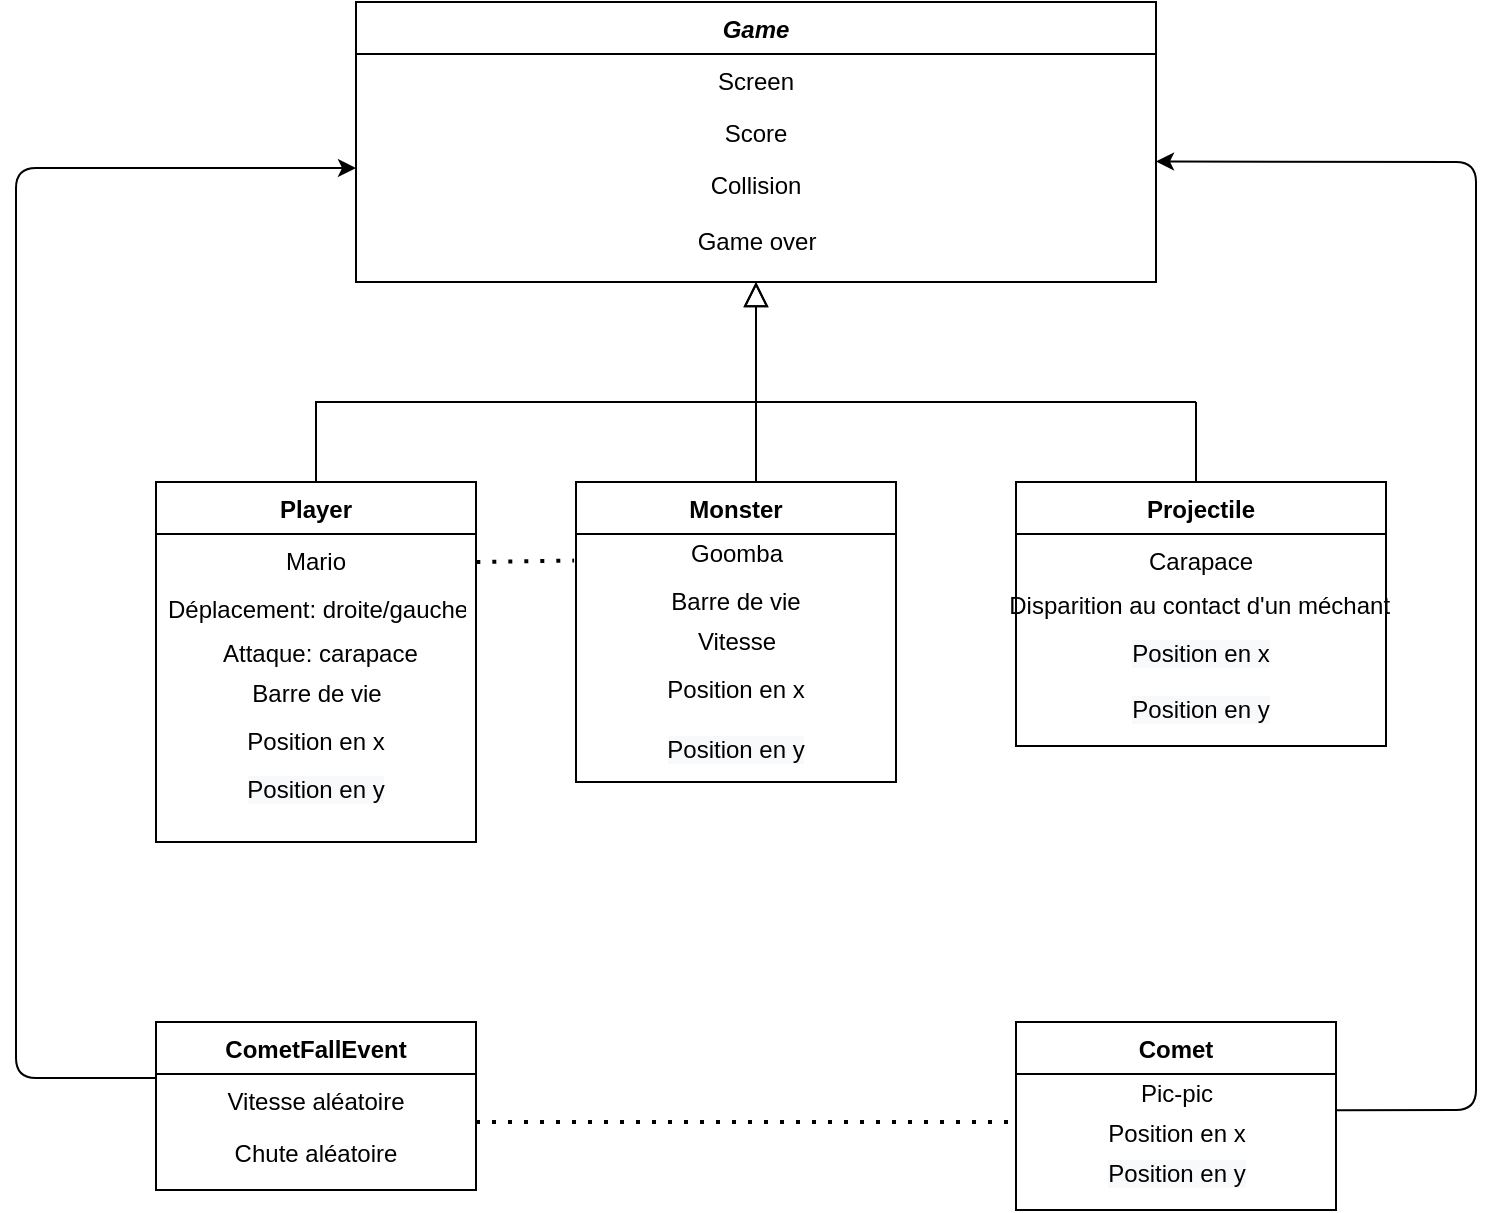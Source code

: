 <mxfile version="14.6.3" type="github">
  <diagram id="C5RBs43oDa-KdzZeNtuy" name="Page-1">
    <mxGraphModel dx="892" dy="560" grid="1" gridSize="10" guides="1" tooltips="1" connect="1" arrows="1" fold="1" page="1" pageScale="1" pageWidth="827" pageHeight="1169" math="0" shadow="0">
      <root>
        <mxCell id="WIyWlLk6GJQsqaUBKTNV-0" />
        <mxCell id="WIyWlLk6GJQsqaUBKTNV-1" parent="WIyWlLk6GJQsqaUBKTNV-0" />
        <mxCell id="zkfFHV4jXpPFQw0GAbJ--0" value="Game" style="swimlane;fontStyle=3;align=center;verticalAlign=top;childLayout=stackLayout;horizontal=1;startSize=26;horizontalStack=0;resizeParent=1;resizeLast=0;collapsible=1;marginBottom=0;rounded=0;shadow=0;strokeWidth=1;" parent="WIyWlLk6GJQsqaUBKTNV-1" vertex="1">
          <mxGeometry x="220" y="120" width="400" height="140" as="geometry">
            <mxRectangle x="230" y="140" width="160" height="26" as="alternateBounds" />
          </mxGeometry>
        </mxCell>
        <mxCell id="zkfFHV4jXpPFQw0GAbJ--3" value="Screen" style="text;align=center;verticalAlign=top;spacingLeft=4;spacingRight=4;overflow=hidden;rotatable=0;points=[[0,0.5],[1,0.5]];portConstraint=eastwest;rounded=0;shadow=0;html=0;" parent="zkfFHV4jXpPFQw0GAbJ--0" vertex="1">
          <mxGeometry y="26" width="400" height="26" as="geometry" />
        </mxCell>
        <mxCell id="zkfFHV4jXpPFQw0GAbJ--1" value="Score" style="text;align=center;verticalAlign=top;spacingLeft=4;spacingRight=4;overflow=hidden;rotatable=0;points=[[0,0.5],[1,0.5]];portConstraint=eastwest;" parent="zkfFHV4jXpPFQw0GAbJ--0" vertex="1">
          <mxGeometry y="52" width="400" height="26" as="geometry" />
        </mxCell>
        <mxCell id="zkfFHV4jXpPFQw0GAbJ--2" value="Collision" style="text;align=center;verticalAlign=top;spacingLeft=4;spacingRight=4;overflow=hidden;rotatable=0;points=[[0,0.5],[1,0.5]];portConstraint=eastwest;rounded=0;shadow=0;html=0;" parent="zkfFHV4jXpPFQw0GAbJ--0" vertex="1">
          <mxGeometry y="78" width="400" height="32" as="geometry" />
        </mxCell>
        <mxCell id="7u8XFqS-KNZiYWXJy6VO-44" value="Game over" style="text;html=1;align=center;verticalAlign=middle;resizable=0;points=[];autosize=1;strokeColor=none;" vertex="1" parent="zkfFHV4jXpPFQw0GAbJ--0">
          <mxGeometry y="110" width="400" height="20" as="geometry" />
        </mxCell>
        <mxCell id="zkfFHV4jXpPFQw0GAbJ--6" value="Player" style="swimlane;fontStyle=1;align=center;verticalAlign=top;childLayout=stackLayout;horizontal=1;startSize=26;horizontalStack=0;resizeParent=1;resizeLast=0;collapsible=1;marginBottom=0;rounded=0;shadow=0;strokeWidth=1;" parent="WIyWlLk6GJQsqaUBKTNV-1" vertex="1">
          <mxGeometry x="120" y="360" width="160" height="180" as="geometry">
            <mxRectangle x="130" y="380" width="160" height="26" as="alternateBounds" />
          </mxGeometry>
        </mxCell>
        <mxCell id="zkfFHV4jXpPFQw0GAbJ--7" value="Mario" style="text;align=center;verticalAlign=top;spacingLeft=4;spacingRight=4;overflow=hidden;rotatable=0;points=[[0,0.5],[1,0.5]];portConstraint=eastwest;" parent="zkfFHV4jXpPFQw0GAbJ--6" vertex="1">
          <mxGeometry y="26" width="160" height="24" as="geometry" />
        </mxCell>
        <mxCell id="zkfFHV4jXpPFQw0GAbJ--8" value="Déplacement: droite/gauche" style="text;align=left;verticalAlign=top;spacingLeft=4;spacingRight=4;overflow=hidden;rotatable=0;points=[[0,0.5],[1,0.5]];portConstraint=eastwest;rounded=0;shadow=0;html=0;" parent="zkfFHV4jXpPFQw0GAbJ--6" vertex="1">
          <mxGeometry y="50" width="160" height="26" as="geometry" />
        </mxCell>
        <mxCell id="7u8XFqS-KNZiYWXJy6VO-17" value="&amp;nbsp;Attaque: carapace" style="text;html=1;align=center;verticalAlign=middle;resizable=0;points=[];autosize=1;strokeColor=none;" vertex="1" parent="zkfFHV4jXpPFQw0GAbJ--6">
          <mxGeometry y="76" width="160" height="20" as="geometry" />
        </mxCell>
        <mxCell id="7u8XFqS-KNZiYWXJy6VO-19" value="Barre de vie" style="text;html=1;align=center;verticalAlign=middle;resizable=0;points=[];autosize=1;strokeColor=none;" vertex="1" parent="zkfFHV4jXpPFQw0GAbJ--6">
          <mxGeometry y="96" width="160" height="20" as="geometry" />
        </mxCell>
        <mxCell id="7u8XFqS-KNZiYWXJy6VO-37" value="&lt;span style=&quot;font-family: &amp;#34;helvetica&amp;#34;&quot;&gt;Position en x&lt;/span&gt;" style="text;whiteSpace=wrap;html=1;align=center;" vertex="1" parent="zkfFHV4jXpPFQw0GAbJ--6">
          <mxGeometry y="116" width="160" height="24" as="geometry" />
        </mxCell>
        <mxCell id="7u8XFqS-KNZiYWXJy6VO-39" value="&lt;span style=&quot;color: rgb(0 , 0 , 0) ; font-family: &amp;#34;helvetica&amp;#34; ; font-size: 12px ; font-style: normal ; font-weight: normal ; letter-spacing: normal ; text-indent: 0px ; text-transform: none ; word-spacing: 0px ; background-color: rgb(248 , 249 , 250) ; text-decoration: none ; display: inline ; float: none&quot;&gt;Position en y&lt;/span&gt;" style="text;whiteSpace=wrap;html=1;align=center;" vertex="1" parent="zkfFHV4jXpPFQw0GAbJ--6">
          <mxGeometry y="140" width="160" height="30" as="geometry" />
        </mxCell>
        <mxCell id="zkfFHV4jXpPFQw0GAbJ--12" value="" style="endArrow=block;endSize=10;endFill=0;shadow=0;strokeWidth=1;rounded=0;edgeStyle=elbowEdgeStyle;elbow=vertical;" parent="WIyWlLk6GJQsqaUBKTNV-1" source="zkfFHV4jXpPFQw0GAbJ--6" target="zkfFHV4jXpPFQw0GAbJ--0" edge="1">
          <mxGeometry width="160" relative="1" as="geometry">
            <mxPoint x="200" y="203" as="sourcePoint" />
            <mxPoint x="200" y="203" as="targetPoint" />
            <Array as="points">
              <mxPoint x="420" y="320" />
            </Array>
          </mxGeometry>
        </mxCell>
        <mxCell id="zkfFHV4jXpPFQw0GAbJ--13" value="Monster" style="swimlane;fontStyle=1;align=center;verticalAlign=top;childLayout=stackLayout;horizontal=1;startSize=26;horizontalStack=0;resizeParent=1;resizeLast=0;collapsible=1;marginBottom=0;rounded=0;shadow=0;strokeWidth=1;" parent="WIyWlLk6GJQsqaUBKTNV-1" vertex="1">
          <mxGeometry x="330" y="360" width="160" height="150" as="geometry">
            <mxRectangle x="340" y="380" width="170" height="26" as="alternateBounds" />
          </mxGeometry>
        </mxCell>
        <mxCell id="7u8XFqS-KNZiYWXJy6VO-24" value="Goomba" style="text;html=1;align=center;verticalAlign=middle;resizable=0;points=[];autosize=1;strokeColor=none;" vertex="1" parent="zkfFHV4jXpPFQw0GAbJ--13">
          <mxGeometry y="26" width="160" height="20" as="geometry" />
        </mxCell>
        <mxCell id="zkfFHV4jXpPFQw0GAbJ--14" value="Barre de vie" style="text;align=center;verticalAlign=top;spacingLeft=4;spacingRight=4;overflow=hidden;rotatable=0;points=[[0,0.5],[1,0.5]];portConstraint=eastwest;" parent="zkfFHV4jXpPFQw0GAbJ--13" vertex="1">
          <mxGeometry y="46" width="160" height="24" as="geometry" />
        </mxCell>
        <mxCell id="7u8XFqS-KNZiYWXJy6VO-21" value="Vitesse" style="text;html=1;align=center;verticalAlign=middle;resizable=0;points=[];autosize=1;strokeColor=none;" vertex="1" parent="zkfFHV4jXpPFQw0GAbJ--13">
          <mxGeometry y="70" width="160" height="20" as="geometry" />
        </mxCell>
        <mxCell id="7u8XFqS-KNZiYWXJy6VO-40" value="&lt;span style=&quot;font-family: &amp;#34;helvetica&amp;#34;&quot;&gt;Position en x&lt;/span&gt;" style="text;whiteSpace=wrap;html=1;align=center;" vertex="1" parent="zkfFHV4jXpPFQw0GAbJ--13">
          <mxGeometry y="90" width="160" height="30" as="geometry" />
        </mxCell>
        <mxCell id="7u8XFqS-KNZiYWXJy6VO-41" value="&lt;span style=&quot;color: rgb(0 , 0 , 0) ; font-family: &amp;#34;helvetica&amp;#34; ; font-size: 12px ; font-style: normal ; font-weight: normal ; letter-spacing: normal ; text-indent: 0px ; text-transform: none ; word-spacing: 0px ; background-color: rgb(248 , 249 , 250) ; text-decoration: none ; display: inline ; float: none&quot;&gt;Position en y&lt;/span&gt;" style="text;whiteSpace=wrap;html=1;align=center;" vertex="1" parent="zkfFHV4jXpPFQw0GAbJ--13">
          <mxGeometry y="120" width="160" height="30" as="geometry" />
        </mxCell>
        <mxCell id="zkfFHV4jXpPFQw0GAbJ--16" value="" style="endArrow=block;endSize=10;endFill=0;shadow=0;strokeWidth=1;rounded=0;edgeStyle=elbowEdgeStyle;elbow=vertical;" parent="WIyWlLk6GJQsqaUBKTNV-1" source="zkfFHV4jXpPFQw0GAbJ--13" target="zkfFHV4jXpPFQw0GAbJ--0" edge="1">
          <mxGeometry width="160" relative="1" as="geometry">
            <mxPoint x="210" y="373" as="sourcePoint" />
            <mxPoint x="310" y="271" as="targetPoint" />
            <Array as="points">
              <mxPoint x="420" y="340" />
            </Array>
          </mxGeometry>
        </mxCell>
        <mxCell id="DW4idjFxySYCa0xdqrAY-12" value="" style="endArrow=none;html=1;" parent="WIyWlLk6GJQsqaUBKTNV-1" edge="1">
          <mxGeometry width="50" height="50" relative="1" as="geometry">
            <mxPoint x="420" y="320" as="sourcePoint" />
            <mxPoint x="640" y="320" as="targetPoint" />
          </mxGeometry>
        </mxCell>
        <mxCell id="DW4idjFxySYCa0xdqrAY-13" value="" style="endArrow=none;html=1;" parent="WIyWlLk6GJQsqaUBKTNV-1" edge="1">
          <mxGeometry width="50" height="50" relative="1" as="geometry">
            <mxPoint x="640" y="320" as="sourcePoint" />
            <mxPoint x="640" y="360" as="targetPoint" />
          </mxGeometry>
        </mxCell>
        <mxCell id="DW4idjFxySYCa0xdqrAY-14" value="Projectile" style="swimlane;fontStyle=1;align=center;verticalAlign=top;childLayout=stackLayout;horizontal=1;startSize=26;horizontalStack=0;resizeParent=1;resizeLast=0;collapsible=1;marginBottom=0;rounded=0;shadow=0;strokeWidth=1;" parent="WIyWlLk6GJQsqaUBKTNV-1" vertex="1">
          <mxGeometry x="550" y="360" width="185" height="132" as="geometry">
            <mxRectangle x="130" y="380" width="160" height="26" as="alternateBounds" />
          </mxGeometry>
        </mxCell>
        <mxCell id="DW4idjFxySYCa0xdqrAY-15" value="Carapace" style="text;align=center;verticalAlign=top;spacingLeft=4;spacingRight=4;overflow=hidden;rotatable=0;points=[[0,0.5],[1,0.5]];portConstraint=eastwest;" parent="DW4idjFxySYCa0xdqrAY-14" vertex="1">
          <mxGeometry y="26" width="185" height="26" as="geometry" />
        </mxCell>
        <mxCell id="7u8XFqS-KNZiYWXJy6VO-25" value="Disparition au contact d&#39;un méchant&amp;nbsp;" style="text;html=1;align=center;verticalAlign=middle;resizable=0;points=[];autosize=1;strokeColor=none;" vertex="1" parent="DW4idjFxySYCa0xdqrAY-14">
          <mxGeometry y="52" width="185" height="20" as="geometry" />
        </mxCell>
        <mxCell id="7u8XFqS-KNZiYWXJy6VO-42" value="&lt;span style=&quot;color: rgb(0 , 0 , 0) ; font-family: &amp;#34;helvetica&amp;#34; ; font-size: 12px ; font-style: normal ; font-weight: normal ; letter-spacing: normal ; text-indent: 0px ; text-transform: none ; word-spacing: 0px ; background-color: rgb(248 , 249 , 250) ; text-decoration: none ; display: inline ; float: none&quot;&gt;Position en x&lt;/span&gt;" style="text;whiteSpace=wrap;html=1;align=center;" vertex="1" parent="DW4idjFxySYCa0xdqrAY-14">
          <mxGeometry y="72" width="185" height="28" as="geometry" />
        </mxCell>
        <mxCell id="7u8XFqS-KNZiYWXJy6VO-43" value="&lt;span style=&quot;color: rgb(0 , 0 , 0) ; font-family: &amp;#34;helvetica&amp;#34; ; font-size: 12px ; font-style: normal ; font-weight: normal ; letter-spacing: normal ; text-indent: 0px ; text-transform: none ; word-spacing: 0px ; background-color: rgb(248 , 249 , 250) ; text-decoration: none ; display: inline ; float: none&quot;&gt;Position en y&lt;/span&gt;" style="text;whiteSpace=wrap;html=1;align=center;" vertex="1" parent="DW4idjFxySYCa0xdqrAY-14">
          <mxGeometry y="100" width="185" height="22" as="geometry" />
        </mxCell>
        <mxCell id="7u8XFqS-KNZiYWXJy6VO-7" value="" style="endArrow=classic;html=1;exitX=0;exitY=0.077;exitDx=0;exitDy=0;exitPerimeter=0;entryX=0;entryY=0.157;entryDx=0;entryDy=0;entryPerimeter=0;" edge="1" parent="WIyWlLk6GJQsqaUBKTNV-1" source="7u8XFqS-KNZiYWXJy6VO-1" target="zkfFHV4jXpPFQw0GAbJ--2">
          <mxGeometry width="50" height="50" relative="1" as="geometry">
            <mxPoint x="110" y="615" as="sourcePoint" />
            <mxPoint x="217" y="203" as="targetPoint" />
            <Array as="points">
              <mxPoint x="50" y="658" />
              <mxPoint x="50" y="500" />
              <mxPoint x="50" y="370" />
              <mxPoint x="50" y="203" />
              <mxPoint x="140" y="203" />
            </Array>
          </mxGeometry>
        </mxCell>
        <mxCell id="7u8XFqS-KNZiYWXJy6VO-8" value="Comet" style="swimlane;fontStyle=1;align=center;verticalAlign=top;childLayout=stackLayout;horizontal=1;startSize=26;horizontalStack=0;resizeParent=1;resizeLast=0;collapsible=1;marginBottom=0;rounded=0;shadow=0;strokeWidth=1;" vertex="1" parent="WIyWlLk6GJQsqaUBKTNV-1">
          <mxGeometry x="550" y="630" width="160" height="94" as="geometry">
            <mxRectangle x="130" y="380" width="160" height="26" as="alternateBounds" />
          </mxGeometry>
        </mxCell>
        <mxCell id="7u8XFqS-KNZiYWXJy6VO-30" value="Pic-pic" style="text;html=1;align=center;verticalAlign=middle;resizable=0;points=[];autosize=1;strokeColor=none;" vertex="1" parent="7u8XFqS-KNZiYWXJy6VO-8">
          <mxGeometry y="26" width="160" height="20" as="geometry" />
        </mxCell>
        <mxCell id="7u8XFqS-KNZiYWXJy6VO-31" value="Position en x" style="text;html=1;align=center;verticalAlign=middle;resizable=0;points=[];autosize=1;strokeColor=none;" vertex="1" parent="7u8XFqS-KNZiYWXJy6VO-8">
          <mxGeometry y="46" width="160" height="20" as="geometry" />
        </mxCell>
        <mxCell id="7u8XFqS-KNZiYWXJy6VO-32" value="&lt;span style=&quot;color: rgb(0 , 0 , 0) ; font-family: &amp;#34;helvetica&amp;#34; ; font-size: 12px ; font-style: normal ; font-weight: normal ; letter-spacing: normal ; text-align: center ; text-indent: 0px ; text-transform: none ; word-spacing: 0px ; background-color: rgb(248 , 249 , 250) ; text-decoration: none ; display: inline ; float: none&quot;&gt;Position en y&lt;/span&gt;" style="text;html=1;align=center;verticalAlign=middle;resizable=0;points=[];autosize=1;strokeColor=none;" vertex="1" parent="7u8XFqS-KNZiYWXJy6VO-8">
          <mxGeometry y="66" width="160" height="20" as="geometry" />
        </mxCell>
        <mxCell id="7u8XFqS-KNZiYWXJy6VO-0" value="CometFallEvent" style="swimlane;fontStyle=1;align=center;verticalAlign=top;childLayout=stackLayout;horizontal=1;startSize=26;horizontalStack=0;resizeParent=1;resizeLast=0;collapsible=1;marginBottom=0;rounded=0;shadow=0;strokeWidth=1;" vertex="1" parent="WIyWlLk6GJQsqaUBKTNV-1">
          <mxGeometry x="120" y="630" width="160" height="84" as="geometry">
            <mxRectangle x="130" y="380" width="160" height="26" as="alternateBounds" />
          </mxGeometry>
        </mxCell>
        <mxCell id="7u8XFqS-KNZiYWXJy6VO-1" value="Vitesse aléatoire" style="text;align=center;verticalAlign=top;spacingLeft=4;spacingRight=4;overflow=hidden;rotatable=0;points=[[0,0.5],[1,0.5]];portConstraint=eastwest;" vertex="1" parent="7u8XFqS-KNZiYWXJy6VO-0">
          <mxGeometry y="26" width="160" height="26" as="geometry" />
        </mxCell>
        <mxCell id="7u8XFqS-KNZiYWXJy6VO-2" value="Chute aléatoire" style="text;align=center;verticalAlign=top;spacingLeft=4;spacingRight=4;overflow=hidden;rotatable=0;points=[[0,0.5],[1,0.5]];portConstraint=eastwest;rounded=0;shadow=0;html=0;" vertex="1" parent="7u8XFqS-KNZiYWXJy6VO-0">
          <mxGeometry y="52" width="160" height="26" as="geometry" />
        </mxCell>
        <mxCell id="7u8XFqS-KNZiYWXJy6VO-16" value="" style="endArrow=classic;html=1;entryX=1;entryY=0.054;entryDx=0;entryDy=0;entryPerimeter=0;exitX=1.001;exitY=0.905;exitDx=0;exitDy=0;exitPerimeter=0;" edge="1" parent="WIyWlLk6GJQsqaUBKTNV-1" source="7u8XFqS-KNZiYWXJy6VO-30" target="zkfFHV4jXpPFQw0GAbJ--2">
          <mxGeometry width="50" height="50" relative="1" as="geometry">
            <mxPoint x="709" y="674" as="sourcePoint" />
            <mxPoint x="619" y="197" as="targetPoint" />
            <Array as="points">
              <mxPoint x="780" y="674" />
              <mxPoint x="780" y="510" />
              <mxPoint x="780" y="340" />
              <mxPoint x="780" y="200" />
            </Array>
          </mxGeometry>
        </mxCell>
        <mxCell id="7u8XFqS-KNZiYWXJy6VO-29" value="" style="endArrow=none;dashed=1;html=1;dashPattern=1 3;strokeWidth=2;" edge="1" parent="WIyWlLk6GJQsqaUBKTNV-1">
          <mxGeometry width="50" height="50" relative="1" as="geometry">
            <mxPoint x="280" y="680" as="sourcePoint" />
            <mxPoint x="550" y="680" as="targetPoint" />
          </mxGeometry>
        </mxCell>
        <mxCell id="7u8XFqS-KNZiYWXJy6VO-33" value="" style="endArrow=none;dashed=1;html=1;dashPattern=1 3;strokeWidth=2;align=center;exitX=1.001;exitY=0.583;exitDx=0;exitDy=0;exitPerimeter=0;entryX=-0.006;entryY=0.665;entryDx=0;entryDy=0;entryPerimeter=0;" edge="1" parent="WIyWlLk6GJQsqaUBKTNV-1" source="zkfFHV4jXpPFQw0GAbJ--7" target="7u8XFqS-KNZiYWXJy6VO-24">
          <mxGeometry width="50" height="50" relative="1" as="geometry">
            <mxPoint x="280" y="420" as="sourcePoint" />
            <mxPoint x="329" y="402" as="targetPoint" />
          </mxGeometry>
        </mxCell>
      </root>
    </mxGraphModel>
  </diagram>
</mxfile>
